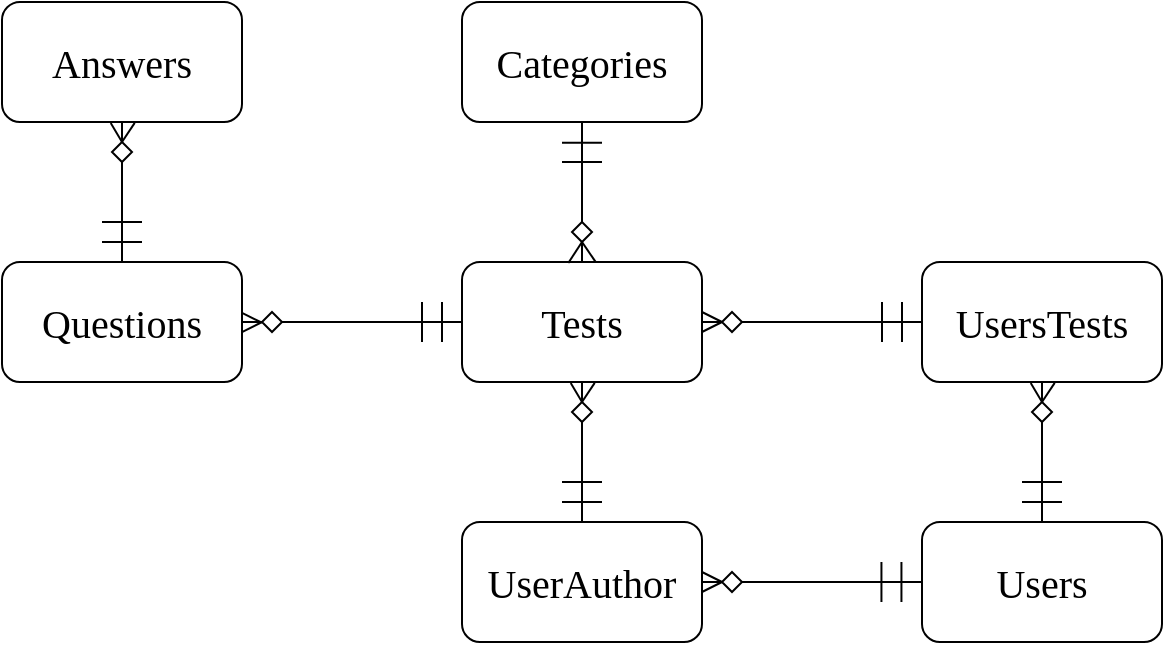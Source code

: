 <mxfile version="13.10.4" type="github">
  <diagram id="-vBi4ZyErzq4BvxYHFU-" name="Page-1">
    <mxGraphModel dx="771" dy="443" grid="1" gridSize="10" guides="1" tooltips="1" connect="1" arrows="1" fold="1" page="1" pageScale="1" pageWidth="827" pageHeight="1169" math="0" shadow="0">
      <root>
        <mxCell id="0" />
        <mxCell id="1" parent="0" />
        <mxCell id="GvZSH2kwC6cOnJWHe7xY-3" value="&lt;h1 style=&quot;font-size: 20px&quot;&gt;&lt;font style=&quot;font-size: 20px&quot; face=&quot;Times New Roman&quot;&gt;&lt;span style=&quot;font-weight: normal&quot;&gt;Answers&lt;/span&gt;&lt;/font&gt;&lt;/h1&gt;" style="rounded=1;whiteSpace=wrap;html=1;" parent="1" vertex="1">
          <mxGeometry x="110" y="70" width="120" height="60" as="geometry" />
        </mxCell>
        <mxCell id="GvZSH2kwC6cOnJWHe7xY-4" value="&lt;font style=&quot;font-size: 20px&quot; face=&quot;Times New Roman&quot;&gt;Categories&lt;/font&gt;" style="rounded=1;whiteSpace=wrap;html=1;" parent="1" vertex="1">
          <mxGeometry x="340" y="70" width="120" height="60" as="geometry" />
        </mxCell>
        <mxCell id="GvZSH2kwC6cOnJWHe7xY-5" value="&lt;font style=&quot;font-size: 20px&quot; face=&quot;Times New Roman&quot;&gt;Questions&lt;/font&gt;" style="rounded=1;whiteSpace=wrap;html=1;" parent="1" vertex="1">
          <mxGeometry x="110" y="200" width="120" height="60" as="geometry" />
        </mxCell>
        <mxCell id="GvZSH2kwC6cOnJWHe7xY-6" value="&lt;font style=&quot;font-size: 20px&quot; face=&quot;Times New Roman&quot;&gt;Tests&lt;/font&gt;" style="rounded=1;whiteSpace=wrap;html=1;" parent="1" vertex="1">
          <mxGeometry x="340" y="200" width="120" height="60" as="geometry" />
        </mxCell>
        <mxCell id="GvZSH2kwC6cOnJWHe7xY-7" value="Users" style="rounded=1;whiteSpace=wrap;html=1;fontFamily=Times New Roman;fontSize=20;" parent="1" vertex="1">
          <mxGeometry x="570" y="330" width="120" height="60" as="geometry" />
        </mxCell>
        <mxCell id="GvZSH2kwC6cOnJWHe7xY-8" value="&lt;h1 style=&quot;font-size: 20px&quot;&gt;&lt;font face=&quot;Times New Roman&quot;&gt;&lt;span style=&quot;font-weight: normal&quot;&gt;UsersTests&lt;/span&gt;&lt;/font&gt;&lt;/h1&gt;" style="rounded=1;whiteSpace=wrap;html=1;fontStyle=0" parent="1" vertex="1">
          <mxGeometry x="570" y="200" width="120" height="60" as="geometry" />
        </mxCell>
        <mxCell id="GvZSH2kwC6cOnJWHe7xY-17" value="" style="endArrow=none;html=1;fontFamily=Times New Roman;fontSize=20;exitX=0.5;exitY=0;exitDx=0;exitDy=0;" parent="1" source="GvZSH2kwC6cOnJWHe7xY-5" target="GvZSH2kwC6cOnJWHe7xY-3" edge="1">
          <mxGeometry width="50" height="50" relative="1" as="geometry">
            <mxPoint x="145" y="180" as="sourcePoint" />
            <mxPoint x="165" y="132" as="targetPoint" />
          </mxGeometry>
        </mxCell>
        <mxCell id="GvZSH2kwC6cOnJWHe7xY-18" value="" style="endArrow=none;html=1;fontFamily=Times New Roman;fontSize=20;entryX=0.553;entryY=1.007;entryDx=0;entryDy=0;entryPerimeter=0;" parent="1" target="GvZSH2kwC6cOnJWHe7xY-3" edge="1">
          <mxGeometry width="50" height="50" relative="1" as="geometry">
            <mxPoint x="170" y="140" as="sourcePoint" />
            <mxPoint x="180" y="130" as="targetPoint" />
          </mxGeometry>
        </mxCell>
        <mxCell id="GvZSH2kwC6cOnJWHe7xY-19" value="" style="endArrow=none;html=1;fontFamily=Times New Roman;fontSize=20;entryX=0.453;entryY=1.009;entryDx=0;entryDy=0;entryPerimeter=0;" parent="1" target="GvZSH2kwC6cOnJWHe7xY-3" edge="1">
          <mxGeometry width="50" height="50" relative="1" as="geometry">
            <mxPoint x="170" y="140" as="sourcePoint" />
            <mxPoint x="160" y="131" as="targetPoint" />
          </mxGeometry>
        </mxCell>
        <mxCell id="GvZSH2kwC6cOnJWHe7xY-20" value="" style="endArrow=none;html=1;fontFamily=Times New Roman;fontSize=20;" parent="1" edge="1">
          <mxGeometry width="50" height="50" relative="1" as="geometry">
            <mxPoint x="160" y="190" as="sourcePoint" />
            <mxPoint x="180" y="190" as="targetPoint" />
          </mxGeometry>
        </mxCell>
        <mxCell id="GvZSH2kwC6cOnJWHe7xY-22" value="" style="endArrow=none;html=1;fontFamily=Times New Roman;fontSize=20;" parent="1" edge="1">
          <mxGeometry width="50" height="50" relative="1" as="geometry">
            <mxPoint x="160" y="180" as="sourcePoint" />
            <mxPoint x="180" y="180" as="targetPoint" />
          </mxGeometry>
        </mxCell>
        <mxCell id="GvZSH2kwC6cOnJWHe7xY-27" value="" style="endArrow=none;html=1;fontFamily=Times New Roman;fontSize=20;exitX=0.5;exitY=0;exitDx=0;exitDy=0;" parent="1" edge="1">
          <mxGeometry width="50" height="50" relative="1" as="geometry">
            <mxPoint x="400" y="200.36" as="sourcePoint" />
            <mxPoint x="400" y="130.36" as="targetPoint" />
          </mxGeometry>
        </mxCell>
        <mxCell id="GvZSH2kwC6cOnJWHe7xY-28" value="" style="endArrow=none;html=1;fontFamily=Times New Roman;fontSize=20;exitX=0.443;exitY=0.008;exitDx=0;exitDy=0;exitPerimeter=0;" parent="1" source="GvZSH2kwC6cOnJWHe7xY-6" edge="1">
          <mxGeometry width="50" height="50" relative="1" as="geometry">
            <mxPoint x="390" y="200" as="sourcePoint" />
            <mxPoint x="400" y="190" as="targetPoint" />
          </mxGeometry>
        </mxCell>
        <mxCell id="GvZSH2kwC6cOnJWHe7xY-29" value="" style="endArrow=none;html=1;fontFamily=Times New Roman;fontSize=20;exitX=0.556;exitY=-0.003;exitDx=0;exitDy=0;exitPerimeter=0;" parent="1" source="GvZSH2kwC6cOnJWHe7xY-6" edge="1">
          <mxGeometry width="50" height="50" relative="1" as="geometry">
            <mxPoint x="400" y="199" as="sourcePoint" />
            <mxPoint x="400" y="190" as="targetPoint" />
          </mxGeometry>
        </mxCell>
        <mxCell id="GvZSH2kwC6cOnJWHe7xY-31" value="" style="endArrow=none;html=1;fontFamily=Times New Roman;fontSize=20;" parent="1" edge="1">
          <mxGeometry width="50" height="50" relative="1" as="geometry">
            <mxPoint x="390" y="140.36" as="sourcePoint" />
            <mxPoint x="410" y="140.36" as="targetPoint" />
          </mxGeometry>
        </mxCell>
        <mxCell id="GvZSH2kwC6cOnJWHe7xY-32" value="" style="endArrow=none;html=1;fontFamily=Times New Roman;fontSize=20;" parent="1" edge="1">
          <mxGeometry width="50" height="50" relative="1" as="geometry">
            <mxPoint x="390" y="150" as="sourcePoint" />
            <mxPoint x="410" y="150" as="targetPoint" />
          </mxGeometry>
        </mxCell>
        <mxCell id="GvZSH2kwC6cOnJWHe7xY-33" value="" style="endArrow=none;html=1;fontFamily=Times New Roman;fontSize=20;exitX=0;exitY=0.5;exitDx=0;exitDy=0;entryX=1;entryY=0.5;entryDx=0;entryDy=0;" parent="1" source="4CY93P8wAlW1a-aKWTHy-26" target="GvZSH2kwC6cOnJWHe7xY-5" edge="1">
          <mxGeometry width="50" height="50" relative="1" as="geometry">
            <mxPoint x="290" y="260" as="sourcePoint" />
            <mxPoint x="290" y="190" as="targetPoint" />
          </mxGeometry>
        </mxCell>
        <mxCell id="GvZSH2kwC6cOnJWHe7xY-34" value="" style="endArrow=none;html=1;fontFamily=Times New Roman;fontSize=20;exitX=1;exitY=0.585;exitDx=0;exitDy=0;exitPerimeter=0;" parent="1" source="GvZSH2kwC6cOnJWHe7xY-5" edge="1">
          <mxGeometry width="50" height="50" relative="1" as="geometry">
            <mxPoint x="230" y="240" as="sourcePoint" />
            <mxPoint x="240" y="230" as="targetPoint" />
          </mxGeometry>
        </mxCell>
        <mxCell id="GvZSH2kwC6cOnJWHe7xY-35" value="" style="endArrow=none;html=1;fontFamily=Times New Roman;fontSize=20;entryX=0.998;entryY=0.422;entryDx=0;entryDy=0;entryPerimeter=0;" parent="1" target="GvZSH2kwC6cOnJWHe7xY-5" edge="1">
          <mxGeometry width="50" height="50" relative="1" as="geometry">
            <mxPoint x="239.96" y="230.36" as="sourcePoint" />
            <mxPoint x="230.0" y="220" as="targetPoint" />
          </mxGeometry>
        </mxCell>
        <mxCell id="GvZSH2kwC6cOnJWHe7xY-39" value="" style="endArrow=none;html=1;fontFamily=Times New Roman;fontSize=20;" parent="1" edge="1">
          <mxGeometry width="50" height="50" relative="1" as="geometry">
            <mxPoint x="330" y="240" as="sourcePoint" />
            <mxPoint x="330" y="220" as="targetPoint" />
          </mxGeometry>
        </mxCell>
        <mxCell id="GvZSH2kwC6cOnJWHe7xY-40" value="" style="endArrow=none;html=1;fontFamily=Times New Roman;fontSize=20;" parent="1" edge="1">
          <mxGeometry width="50" height="50" relative="1" as="geometry">
            <mxPoint x="320" y="240" as="sourcePoint" />
            <mxPoint x="320" y="220" as="targetPoint" />
          </mxGeometry>
        </mxCell>
        <mxCell id="GvZSH2kwC6cOnJWHe7xY-51" value="" style="endArrow=none;html=1;fontFamily=Times New Roman;fontSize=20;exitX=1;exitY=0.5;exitDx=0;exitDy=0;entryX=0;entryY=0.5;entryDx=0;entryDy=0;" parent="1" source="GvZSH2kwC6cOnJWHe7xY-52" target="GvZSH2kwC6cOnJWHe7xY-8" edge="1">
          <mxGeometry width="50" height="50" relative="1" as="geometry">
            <mxPoint x="460" y="230" as="sourcePoint" />
            <mxPoint x="550" y="230" as="targetPoint" />
          </mxGeometry>
        </mxCell>
        <mxCell id="GvZSH2kwC6cOnJWHe7xY-52" value="" style="rhombus;whiteSpace=wrap;html=1;fontFamily=Times New Roman;fontSize=20;" parent="1" vertex="1">
          <mxGeometry x="470" y="225" width="10" height="10" as="geometry" />
        </mxCell>
        <mxCell id="GvZSH2kwC6cOnJWHe7xY-53" value="" style="endArrow=none;html=1;fontFamily=Times New Roman;fontSize=20;exitX=1;exitY=0.5;exitDx=0;exitDy=0;entryX=0;entryY=0.5;entryDx=0;entryDy=0;" parent="1" source="GvZSH2kwC6cOnJWHe7xY-6" target="GvZSH2kwC6cOnJWHe7xY-52" edge="1">
          <mxGeometry width="50" height="50" relative="1" as="geometry">
            <mxPoint x="460" y="230" as="sourcePoint" />
            <mxPoint x="550" y="230" as="targetPoint" />
          </mxGeometry>
        </mxCell>
        <mxCell id="GvZSH2kwC6cOnJWHe7xY-54" value="" style="endArrow=none;html=1;fontFamily=Times New Roman;fontSize=20;" parent="1" edge="1">
          <mxGeometry width="50" height="50" relative="1" as="geometry">
            <mxPoint x="460" y="235" as="sourcePoint" />
            <mxPoint x="470" y="230" as="targetPoint" />
          </mxGeometry>
        </mxCell>
        <mxCell id="GvZSH2kwC6cOnJWHe7xY-64" value="" style="endArrow=none;html=1;fontFamily=Times New Roman;fontSize=20;entryX=0;entryY=0.5;entryDx=0;entryDy=0;" parent="1" target="GvZSH2kwC6cOnJWHe7xY-52" edge="1">
          <mxGeometry width="50" height="50" relative="1" as="geometry">
            <mxPoint x="460" y="225" as="sourcePoint" />
            <mxPoint x="470" y="220" as="targetPoint" />
          </mxGeometry>
        </mxCell>
        <mxCell id="19oMdDzzHpyb4r0OYOd1-1" value="&lt;font size=&quot;1&quot;&gt;&lt;font style=&quot;font-size: 20px&quot; face=&quot;Times New Roman&quot;&gt;UserAuthor&lt;/font&gt;&lt;/font&gt;" style="rounded=1;whiteSpace=wrap;html=1;" parent="1" vertex="1">
          <mxGeometry x="340" y="330" width="120" height="60" as="geometry" />
        </mxCell>
        <mxCell id="19oMdDzzHpyb4r0OYOd1-6" value="" style="endArrow=none;html=1;fontFamily=Times New Roman;fontSize=20;" parent="1" edge="1">
          <mxGeometry width="50" height="50" relative="1" as="geometry">
            <mxPoint x="170" y="200" as="sourcePoint" />
            <mxPoint x="190" y="200" as="targetPoint" />
          </mxGeometry>
        </mxCell>
        <mxCell id="19oMdDzzHpyb4r0OYOd1-9" value="" style="endArrow=none;html=1;fontFamily=Times New Roman;fontSize=20;exitX=0.5;exitY=0;exitDx=0;exitDy=0;" parent="1" edge="1">
          <mxGeometry width="50" height="50" relative="1" as="geometry">
            <mxPoint x="400" y="330" as="sourcePoint" />
            <mxPoint x="400" y="260" as="targetPoint" />
          </mxGeometry>
        </mxCell>
        <mxCell id="19oMdDzzHpyb4r0OYOd1-10" value="" style="endArrow=none;html=1;fontFamily=Times New Roman;fontSize=20;entryX=0.553;entryY=1.007;entryDx=0;entryDy=0;entryPerimeter=0;" parent="1" edge="1">
          <mxGeometry width="50" height="50" relative="1" as="geometry">
            <mxPoint x="400" y="270" as="sourcePoint" />
            <mxPoint x="406.36" y="260.42" as="targetPoint" />
          </mxGeometry>
        </mxCell>
        <mxCell id="19oMdDzzHpyb4r0OYOd1-11" value="" style="endArrow=none;html=1;fontFamily=Times New Roman;fontSize=20;entryX=0.453;entryY=1.009;entryDx=0;entryDy=0;entryPerimeter=0;" parent="1" edge="1">
          <mxGeometry width="50" height="50" relative="1" as="geometry">
            <mxPoint x="400" y="270" as="sourcePoint" />
            <mxPoint x="394.36" y="260.54" as="targetPoint" />
          </mxGeometry>
        </mxCell>
        <mxCell id="19oMdDzzHpyb4r0OYOd1-12" value="" style="endArrow=none;html=1;fontFamily=Times New Roman;fontSize=20;" parent="1" edge="1">
          <mxGeometry width="50" height="50" relative="1" as="geometry">
            <mxPoint x="390" y="320" as="sourcePoint" />
            <mxPoint x="410" y="320" as="targetPoint" />
          </mxGeometry>
        </mxCell>
        <mxCell id="19oMdDzzHpyb4r0OYOd1-14" value="" style="endArrow=none;html=1;fontFamily=Times New Roman;fontSize=20;" parent="1" edge="1">
          <mxGeometry width="50" height="50" relative="1" as="geometry">
            <mxPoint x="390" y="310" as="sourcePoint" />
            <mxPoint x="410" y="310" as="targetPoint" />
          </mxGeometry>
        </mxCell>
        <mxCell id="4CY93P8wAlW1a-aKWTHy-6" value="" style="endArrow=none;html=1;fontFamily=Times New Roman;fontSize=20;exitX=1;exitY=0.5;exitDx=0;exitDy=0;entryX=0;entryY=0.5;entryDx=0;entryDy=0;" edge="1" parent="1" source="4CY93P8wAlW1a-aKWTHy-7" target="GvZSH2kwC6cOnJWHe7xY-7">
          <mxGeometry width="50" height="50" relative="1" as="geometry">
            <mxPoint x="460" y="360" as="sourcePoint" />
            <mxPoint x="550" y="360" as="targetPoint" />
          </mxGeometry>
        </mxCell>
        <mxCell id="4CY93P8wAlW1a-aKWTHy-7" value="" style="rhombus;whiteSpace=wrap;html=1;fontFamily=Times New Roman;fontSize=20;" vertex="1" parent="1">
          <mxGeometry x="470" y="355" width="10" height="10" as="geometry" />
        </mxCell>
        <mxCell id="4CY93P8wAlW1a-aKWTHy-8" value="" style="endArrow=none;html=1;fontFamily=Times New Roman;fontSize=20;exitX=1;exitY=0.5;exitDx=0;exitDy=0;entryX=0;entryY=0.5;entryDx=0;entryDy=0;" edge="1" parent="1" target="4CY93P8wAlW1a-aKWTHy-7">
          <mxGeometry width="50" height="50" relative="1" as="geometry">
            <mxPoint x="460" y="360" as="sourcePoint" />
            <mxPoint x="550" y="360" as="targetPoint" />
          </mxGeometry>
        </mxCell>
        <mxCell id="4CY93P8wAlW1a-aKWTHy-9" value="" style="endArrow=none;html=1;fontFamily=Times New Roman;fontSize=20;" edge="1" parent="1">
          <mxGeometry width="50" height="50" relative="1" as="geometry">
            <mxPoint x="460" y="365" as="sourcePoint" />
            <mxPoint x="470" y="360" as="targetPoint" />
          </mxGeometry>
        </mxCell>
        <mxCell id="4CY93P8wAlW1a-aKWTHy-10" value="" style="endArrow=none;html=1;fontFamily=Times New Roman;fontSize=20;entryX=0;entryY=0.5;entryDx=0;entryDy=0;" edge="1" parent="1" target="4CY93P8wAlW1a-aKWTHy-7">
          <mxGeometry width="50" height="50" relative="1" as="geometry">
            <mxPoint x="460" y="355" as="sourcePoint" />
            <mxPoint x="470" y="350" as="targetPoint" />
          </mxGeometry>
        </mxCell>
        <mxCell id="4CY93P8wAlW1a-aKWTHy-11" value="" style="endArrow=none;html=1;fontFamily=Times New Roman;fontSize=20;exitX=0.5;exitY=0;exitDx=0;exitDy=0;" edge="1" parent="1" source="4CY93P8wAlW1a-aKWTHy-16">
          <mxGeometry width="50" height="50" relative="1" as="geometry">
            <mxPoint x="630" y="330" as="sourcePoint" />
            <mxPoint x="630" y="260" as="targetPoint" />
          </mxGeometry>
        </mxCell>
        <mxCell id="4CY93P8wAlW1a-aKWTHy-12" value="" style="endArrow=none;html=1;fontFamily=Times New Roman;fontSize=20;entryX=0.553;entryY=1.007;entryDx=0;entryDy=0;entryPerimeter=0;" edge="1" parent="1">
          <mxGeometry width="50" height="50" relative="1" as="geometry">
            <mxPoint x="630" y="270" as="sourcePoint" />
            <mxPoint x="636.36" y="260.42" as="targetPoint" />
          </mxGeometry>
        </mxCell>
        <mxCell id="4CY93P8wAlW1a-aKWTHy-13" value="" style="endArrow=none;html=1;fontFamily=Times New Roman;fontSize=20;entryX=0.453;entryY=1.009;entryDx=0;entryDy=0;entryPerimeter=0;" edge="1" parent="1">
          <mxGeometry width="50" height="50" relative="1" as="geometry">
            <mxPoint x="630" y="270" as="sourcePoint" />
            <mxPoint x="624.36" y="260.54" as="targetPoint" />
          </mxGeometry>
        </mxCell>
        <mxCell id="4CY93P8wAlW1a-aKWTHy-14" value="" style="endArrow=none;html=1;fontFamily=Times New Roman;fontSize=20;" edge="1" parent="1">
          <mxGeometry width="50" height="50" relative="1" as="geometry">
            <mxPoint x="620" y="320" as="sourcePoint" />
            <mxPoint x="640" y="320" as="targetPoint" />
          </mxGeometry>
        </mxCell>
        <mxCell id="4CY93P8wAlW1a-aKWTHy-15" value="" style="endArrow=none;html=1;fontFamily=Times New Roman;fontSize=20;" edge="1" parent="1">
          <mxGeometry width="50" height="50" relative="1" as="geometry">
            <mxPoint x="620" y="310" as="sourcePoint" />
            <mxPoint x="640" y="310" as="targetPoint" />
          </mxGeometry>
        </mxCell>
        <mxCell id="4CY93P8wAlW1a-aKWTHy-16" value="" style="rhombus;whiteSpace=wrap;html=1;fontFamily=Times New Roman;fontSize=20;" vertex="1" parent="1">
          <mxGeometry x="625" y="270" width="10" height="10" as="geometry" />
        </mxCell>
        <mxCell id="4CY93P8wAlW1a-aKWTHy-17" value="" style="endArrow=none;html=1;fontFamily=Times New Roman;fontSize=20;exitX=0.5;exitY=0;exitDx=0;exitDy=0;" edge="1" parent="1" target="4CY93P8wAlW1a-aKWTHy-16">
          <mxGeometry width="50" height="50" relative="1" as="geometry">
            <mxPoint x="630" y="330" as="sourcePoint" />
            <mxPoint x="630" y="260" as="targetPoint" />
          </mxGeometry>
        </mxCell>
        <mxCell id="4CY93P8wAlW1a-aKWTHy-19" value="" style="endArrow=none;html=1;fontFamily=Times New Roman;fontSize=20;" edge="1" parent="1">
          <mxGeometry width="50" height="50" relative="1" as="geometry">
            <mxPoint x="559.72" y="370" as="sourcePoint" />
            <mxPoint x="559.72" y="350" as="targetPoint" />
          </mxGeometry>
        </mxCell>
        <mxCell id="4CY93P8wAlW1a-aKWTHy-20" value="" style="endArrow=none;html=1;fontFamily=Times New Roman;fontSize=20;" edge="1" parent="1">
          <mxGeometry width="50" height="50" relative="1" as="geometry">
            <mxPoint x="549.72" y="370" as="sourcePoint" />
            <mxPoint x="549.72" y="350" as="targetPoint" />
          </mxGeometry>
        </mxCell>
        <mxCell id="4CY93P8wAlW1a-aKWTHy-21" value="" style="endArrow=none;html=1;fontFamily=Times New Roman;fontSize=20;" edge="1" parent="1">
          <mxGeometry width="50" height="50" relative="1" as="geometry">
            <mxPoint x="560" y="240" as="sourcePoint" />
            <mxPoint x="560" y="220" as="targetPoint" />
          </mxGeometry>
        </mxCell>
        <mxCell id="4CY93P8wAlW1a-aKWTHy-22" value="" style="endArrow=none;html=1;fontFamily=Times New Roman;fontSize=20;" edge="1" parent="1">
          <mxGeometry width="50" height="50" relative="1" as="geometry">
            <mxPoint x="550" y="240" as="sourcePoint" />
            <mxPoint x="550" y="220" as="targetPoint" />
          </mxGeometry>
        </mxCell>
        <mxCell id="4CY93P8wAlW1a-aKWTHy-24" value="" style="rhombus;whiteSpace=wrap;html=1;fontFamily=Times New Roman;fontSize=20;" vertex="1" parent="1">
          <mxGeometry x="395" y="270" width="10" height="10" as="geometry" />
        </mxCell>
        <mxCell id="4CY93P8wAlW1a-aKWTHy-25" value="" style="rhombus;whiteSpace=wrap;html=1;fontFamily=Times New Roman;fontSize=20;" vertex="1" parent="1">
          <mxGeometry x="395" y="180" width="10" height="10" as="geometry" />
        </mxCell>
        <mxCell id="4CY93P8wAlW1a-aKWTHy-26" value="" style="rhombus;whiteSpace=wrap;html=1;fontFamily=Times New Roman;fontSize=20;" vertex="1" parent="1">
          <mxGeometry x="240" y="225" width="10" height="10" as="geometry" />
        </mxCell>
        <mxCell id="4CY93P8wAlW1a-aKWTHy-27" value="" style="endArrow=none;html=1;fontFamily=Times New Roman;fontSize=20;exitX=0;exitY=0.5;exitDx=0;exitDy=0;entryX=1;entryY=0.5;entryDx=0;entryDy=0;" edge="1" parent="1" source="GvZSH2kwC6cOnJWHe7xY-6" target="4CY93P8wAlW1a-aKWTHy-26">
          <mxGeometry width="50" height="50" relative="1" as="geometry">
            <mxPoint x="340" y="230" as="sourcePoint" />
            <mxPoint x="230" y="230" as="targetPoint" />
          </mxGeometry>
        </mxCell>
        <mxCell id="4CY93P8wAlW1a-aKWTHy-28" value="" style="rhombus;whiteSpace=wrap;html=1;fontFamily=Times New Roman;fontSize=20;" vertex="1" parent="1">
          <mxGeometry x="165" y="140" width="10" height="10" as="geometry" />
        </mxCell>
      </root>
    </mxGraphModel>
  </diagram>
</mxfile>
